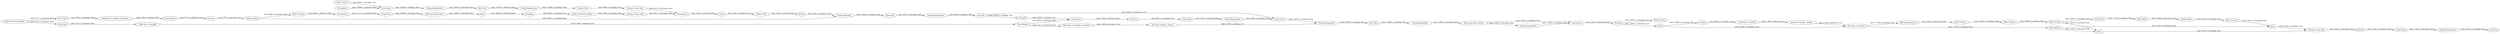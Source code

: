 digraph {
	"4430359729134161339_326" [label="Table Row To Variable Loop Start"]
	"4430359729134161339_2429" [label="Loop End"]
	"4430359729134161339_2417" [label=Joiner]
	"-6636810156968062038_287" [label="String Manipulation"]
	"4430359729134161339_311" [label="Table Row to Variable"]
	"4430359729134161339_332" [label=GroupBy]
	"-6636810156968062038_302" [label=Sorter]
	"-6636810156968062038_19" [label="Table Creator"]
	"4430359729134161339_2408" [label="Missing Value"]
	"4430359729134161339_2427" [label=RowID]
	"-6636810156968062038_296" [label="String to Date_Time"]
	"4430359729134161339_2425" [label="Java Edit Variable _simple_"]
	"4430359729134161339_341" [label=Concatenate]
	"4430359729134161339_2407" [label="Math Formula"]
	"4430359729134161339_2" [label="Read Excel Sheet Names"]
	"4430359729134161339_323" [label=Unpivoting]
	"4430359729134161339_2411" [label="Recursive Loop Start"]
	"4430359729134161339_2430" [label="Column Splitter"]
	"4430359729134161339_321" [label="Row Filter"]
	"-6636810156968062038_298" [label=Concatenate]
	"2894938341842072394_7" [label="Cell Splitter"]
	"-6636810156968062038_294" [label="String Manipulation"]
	"4430359729134161339_2439" [label=Unpivoting]
	"4430359729134161339_2421" [label="Column Filter"]
	"4430359729134161339_2440" [label="String Manipulation"]
	"-6636810156968062038_20" [label="Cross Joiner"]
	"4430359729134161339_1" [label="Excel Reader"]
	"-6636810156968062038_17" [label="Cell Splitter"]
	"4430359729134161339_2412" [label="Recursive Loop End"]
	"1706412417126104134_2420" [label="String Manipulation"]
	"4430359729134161339_2409" [label="Math Formula"]
	"4430359729134161339_2414" [label=Joiner]
	"4430359729134161339_312" [label="Excel Reader"]
	"2894938341842072394_13" [label="Rule_based Row Splitter"]
	"4430359729134161339_2418" [label="Math Formula"]
	"-6636810156968062038_293" [label="Row Filter"]
	"4430359729134161339_2423" [label=GroupBy]
	"4430359729134161339_32" [label="Row Splitter"]
	"4430359729134161339_2424" [label="Table Row to Variable"]
	"4430359729134161339_2428" [label="String Manipulation"]
	"4430359729134161339_335" [label=Pivoting]
	"4430359729134161339_6" [label=Pivoting]
	"2894938341842072394_9" [label=Unpivoting]
	"4430359729134161339_2434" [label="String Manipulation"]
	"4430359729134161339_325" [label=Pivoting]
	"2894938341842072394_11" [label=Rank]
	"1706412417126104134_2445" [label=Concatenate]
	"4430359729134161339_2413" [label=Rank]
	"4430359729134161339_2403" [label="String Manipulation"]
	"-6636810156968062038_14" [label="String to Date_Time"]
	"4430359729134161339_328" [label="Java Edit Variable _simple_"]
	"4430359729134161339_2404" [label="Moving Aggregation"]
	"1706412417126104134_2443" [label="Rule_based Row Splitter"]
	"2894938341842072394_301" [label="Math Formula"]
	"4430359729134161339_313" [label="Row Filter"]
	"1706412417126104134_2444" [label="String Manipulation"]
	"-6636810156968062038_307" [label="Column Filter"]
	"-6636810156968062038_303" [label=RowID]
	"4430359729134161339_333" [label="Cross Joiner"]
	"2894938341842072394_10" [label="Rule_based Row Filter"]
	"2894938341842072394_12" [label=GroupBy]
	"4430359729134161339_322" [label="Table Row To Variable Loop Start"]
	"4430359729134161339_324" [label="Loop End"]
	"4430359729134161339_2402" [label="Row Filter"]
	"4430359729134161339_2415" [label="Lag Column"]
	"4430359729134161339_2426" [label=Unpivoting]
	"4430359729134161339_2410" [label="Math Formula"]
	"-6636810156968062038_297" [label="Column Filter"]
	"4430359729134161339_2416" [label="Rule Engine"]
	"4430359729134161339_2431" [label="Column Appender"]
	"4430359729134161339_2416" -> "4430359729134161339_2421" [label="data: 19580; is_blocking: False"]
	"4430359729134161339_2440" -> "4430359729134161339_341" [label="data: 8185; is_blocking: False"]
	"-6636810156968062038_294" -> "-6636810156968062038_297" [label="data: 16598; is_blocking: False"]
	"4430359729134161339_32" -> "4430359729134161339_2417" [label="data: 11665; is_blocking: False"]
	"4430359729134161339_324" -> "4430359729134161339_341" [label="data: 29362; is_blocking: True"]
	"4430359729134161339_2426" -> "4430359729134161339_2428" [label="data: 11027; is_blocking: False"]
	"-6636810156968062038_307" -> "-6636810156968062038_303" [label="data: 3023; is_blocking: False"]
	"2894938341842072394_12" -> "2894938341842072394_13" [label="data: 6562; is_blocking: True"]
	"4430359729134161339_2430" -> "4430359729134161339_2431" [label="data: 5236; is_blocking: False"]
	"-6636810156968062038_17" -> "-6636810156968062038_20" [label="data: 10590; is_blocking: False"]
	"4430359729134161339_2439" -> "4430359729134161339_2440" [label="data: 7239; is_blocking: False"]
	"-6636810156968062038_14" -> "-6636810156968062038_298" [label="data: 6457; is_blocking: False"]
	"2894938341842072394_13" -> "-6636810156968062038_14" [label="data: 6469; is_blocking: False"]
	"2894938341842072394_10" -> "2894938341842072394_11" [label="data: 10420; is_blocking: False"]
	"1706412417126104134_2420" -> "1706412417126104134_2443" [label="data: 13485; is_blocking: False"]
	"4430359729134161339_313" -> "4430359729134161339_311" [label="data: 5571; is_blocking: False"]
	"1706412417126104134_2443" -> "1706412417126104134_2445" [label="data: 12585; is_blocking: False"]
	"1706412417126104134_2444" -> "1706412417126104134_2445" [label="data: 11955; is_blocking: False"]
	"4430359729134161339_2404" -> "4430359729134161339_2407" [label="data: 12914; is_blocking: False"]
	"4430359729134161339_2428" -> "4430359729134161339_2429" [label="data: 11623; is_blocking: False"]
	"-6636810156968062038_297" -> "-6636810156968062038_296" [label="data: 6084; is_blocking: False"]
	"4430359729134161339_335" -> "4430359729134161339_2439" [label="data: 6837; is_blocking: True"]
	"4430359729134161339_324" -> "4430359729134161339_332" [label="data: 29362; is_blocking: True"]
	"4430359729134161339_2" -> "4430359729134161339_321" [label="data: 5757; is_blocking: False"]
	"4430359729134161339_6" -> "4430359729134161339_2430" [label="data: 7775; is_blocking: True"]
	"2894938341842072394_9" -> "2894938341842072394_10" [label="data: 10466; is_blocking: False"]
	"4430359729134161339_325" -> "4430359729134161339_2408" [label="data: 10619; is_blocking: True"]
	"4430359729134161339_2431" -> "4430359729134161339_323" [label="data: 10946; is_blocking: False"]
	"-6636810156968062038_298" -> "-6636810156968062038_302" [label="data: 5291; is_blocking: False"]
	"-6636810156968062038_287" -> "-6636810156968062038_293" [label="data: 16943; is_blocking: False"]
	"4430359729134161339_341" -> "4430359729134161339_2403" [label="data: 14970; is_blocking: False"]
	"-6636810156968062038_19" -> "-6636810156968062038_20" [label="data: 6593; is_blocking: True"]
	"1706412417126104134_2445" -> "4430359729134161339_325" [label="data: 12579; is_blocking: False"]
	"4430359729134161339_2413" -> "4430359729134161339_2423" [label="data: 23690; is_blocking: False"]
	"-6636810156968062038_302" -> "-6636810156968062038_307" [label="data: 5725; is_blocking: True"]
	"4430359729134161339_323" -> "4430359729134161339_2434" [label="data: 8753; is_blocking: False"]
	"4430359729134161339_2410" -> "4430359729134161339_2414" [label="data: 18239; is_blocking: False"]
	"4430359729134161339_2434" -> "4430359729134161339_324" [label="data: 9659; is_blocking: False"]
	"4430359729134161339_2407" -> "4430359729134161339_2409" [label="data: 15634; is_blocking: False"]
	"4430359729134161339_2414" -> "4430359729134161339_2412" [label="data: 14070; is_blocking: True"]
	"-6636810156968062038_293" -> "-6636810156968062038_294" [label="data: 15780; is_blocking: False"]
	"4430359729134161339_333" -> "4430359729134161339_335" [label="data: 6192; is_blocking: False"]
	"2894938341842072394_7" -> "2894938341842072394_9" [label="data: 11137; is_blocking: False"]
	"4430359729134161339_322" -> "4430359729134161339_1" [label="object: 288; is_blocking: True"]
	"4430359729134161339_32" -> "4430359729134161339_2414" [label="data: 11662; is_blocking: False"]
	"4430359729134161339_326" -> "4430359729134161339_328" [label="object: 288; is_blocking: True"]
	"4430359729134161339_332" -> "4430359729134161339_333" [label="data: 3252; is_blocking: True"]
	"4430359729134161339_312" -> "4430359729134161339_333" [label="data: 4592; is_blocking: False"]
	"4430359729134161339_2417" -> "4430359729134161339_2412" [label="data: 11667; is_blocking: True"]
	"4430359729134161339_2402" -> "1706412417126104134_2420" [label="data: 17268; is_blocking: False"]
	"4430359729134161339_312" -> "4430359729134161339_326" [label="data: 4592; is_blocking: False"]
	"4430359729134161339_2410" -> "4430359729134161339_2415" [label="data: 18239; is_blocking: False"]
	"4430359729134161339_2425" -> "4430359729134161339_2411" [label="object: 288; is_blocking: True"]
	"4430359729134161339_2424" -> "4430359729134161339_2425" [label="object: 288; is_blocking: True"]
	"4430359729134161339_321" -> "4430359729134161339_322" [label="data: 5703; is_blocking: False"]
	"4430359729134161339_2421" -> "4430359729134161339_2418" [label="data: 12133; is_blocking: False"]
	"4430359729134161339_2430" -> "2894938341842072394_301" [label="data: 3868; is_blocking: False"]
	"4430359729134161339_1" -> "4430359729134161339_6" [label="data: 7174; is_blocking: False"]
	"-6636810156968062038_303" -> "4430359729134161339_2431" [label="data: 3291; is_blocking: False"]
	"4430359729134161339_2" -> "4430359729134161339_313" [label="data: 5757; is_blocking: False"]
	"2894938341842072394_301" -> "2894938341842072394_7" [label="data: 6063; is_blocking: False"]
	"4430359729134161339_328" -> "4430359729134161339_2403" [label="object: 288; is_blocking: True"]
	"4430359729134161339_2411" -> "4430359729134161339_32" [label="data: 11706; is_blocking: False"]
	"4430359729134161339_2411" -> "4430359729134161339_2404" [label="data: 11706; is_blocking: False"]
	"4430359729134161339_2427" -> "4430359729134161339_2426" [label="data: 14181; is_blocking: False"]
	"4430359729134161339_325" -> "4430359729134161339_2413" [label="data: 10619; is_blocking: True"]
	"4430359729134161339_311" -> "4430359729134161339_312" [label="object: 288; is_blocking: True"]
	"4430359729134161339_2412" -> "4430359729134161339_2427" [label="data: 14221; is_blocking: False"]
	"-6636810156968062038_20" -> "-6636810156968062038_287" [label="data: 14829; is_blocking: False"]
	"-6636810156968062038_296" -> "-6636810156968062038_298" [label="data: 6475; is_blocking: False"]
	"4430359729134161339_2418" -> "4430359729134161339_2417" [label="data: 13007; is_blocking: False"]
	"1706412417126104134_2443" -> "1706412417126104134_2444" [label="data: 12435; is_blocking: False"]
	"4430359729134161339_2415" -> "4430359729134161339_2416" [label="data: 17732; is_blocking: False"]
	"2894938341842072394_11" -> "2894938341842072394_12" [label="data: 22983; is_blocking: False"]
	"4430359729134161339_2413" -> "4430359729134161339_2411" [label="data: 23690; is_blocking: False"]
	"4430359729134161339_2423" -> "4430359729134161339_2424" [label="data: 2842; is_blocking: True"]
	"4430359729134161339_2403" -> "4430359729134161339_2402" [label="data: 17847; is_blocking: False"]
	"4430359729134161339_2409" -> "4430359729134161339_2410" [label="data: 16940; is_blocking: False"]
	rankdir=LR
}

